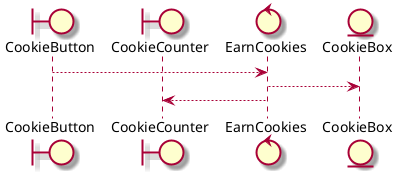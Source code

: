 ﻿@startuml
skin rose

boundary CookieButton
boundary CookieCounter
control EarnCookies
entity CookieBox

CookieButton --> EarnCookies
EarnCookies --> CookieBox
EarnCookies --> CookieCounter

@enduml